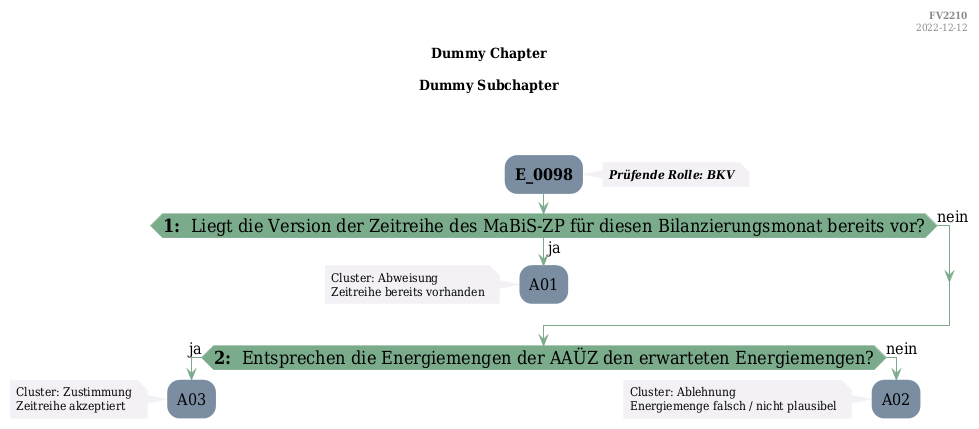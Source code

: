 @startuml
skinparam Shadowing false
skinparam NoteBorderColor #f3f1f6
skinparam NoteBackgroundColor #f3f1f6
skinparam NoteFontSize 12
skinparam ActivityBorderColor none
skinparam ActivityBackgroundColor #7a8da1
skinparam ActivityFontSize 16
skinparam ArrowColor #7aab8a
skinparam ArrowFontSize 16
skinparam ActivityDiamondBackgroundColor #7aab8a
skinparam ActivityDiamondBorderColor #7aab8a
skinparam ActivityDiamondFontSize 18
skinparam defaultFontName DejaVu Serif Condensed
skinparam ActivityEndColor #669580

header
<b>FV2210
2022-12-12
endheader

title
Dummy Chapter

Dummy Subchapter



end title
:<b>E_0098</b>;
note right
<b><i>Prüfende Rolle: BKV
end note

if (<b>1: </b> Liegt die Version der Zeitreihe des MaBiS-ZP für diesen Bilanzierungsmonat bereits vor?) then (ja)
    :A01;
    note left
        Cluster: Abweisung
        Zeitreihe bereits vorhanden
    endnote
    kill;
else (nein)
endif
if (<b>2: </b> Entsprechen die Energiemengen der AAÜZ den erwarteten Energiemengen?) then (ja)
    :A03;
    note left
        Cluster: Zustimmung
        Zeitreihe akzeptiert
    endnote
    kill;
else (nein)
    :A02;
    note left
        Cluster: Ablehnung
        Energiemenge falsch / nicht plausibel
    endnote
    kill;
endif

@enduml
